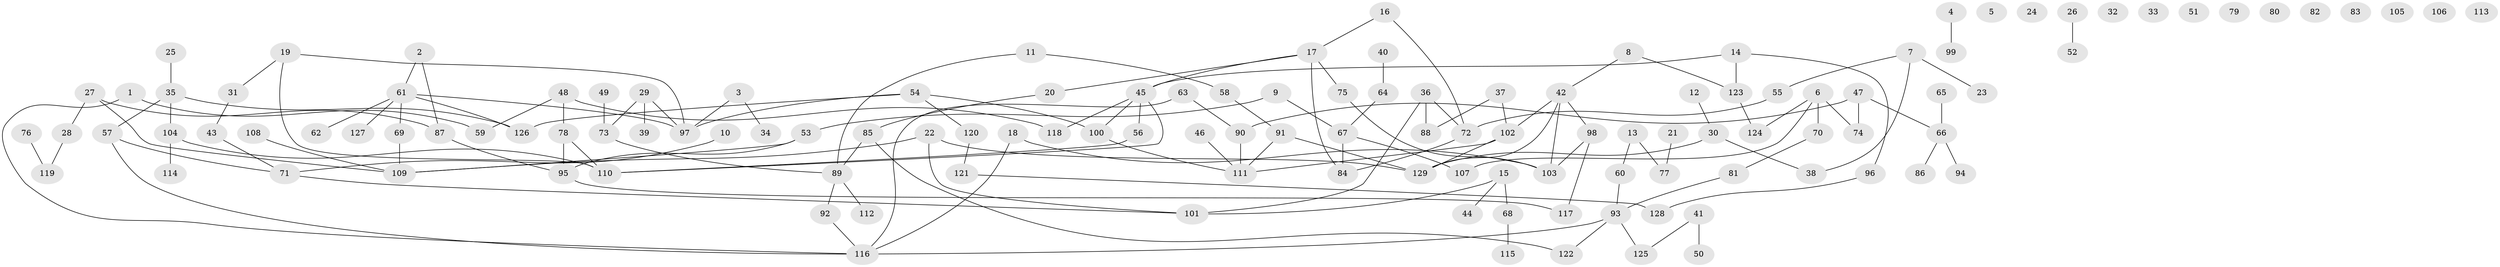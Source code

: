 // Generated by graph-tools (version 1.1) at 2025/00/03/09/25 03:00:49]
// undirected, 129 vertices, 147 edges
graph export_dot {
graph [start="1"]
  node [color=gray90,style=filled];
  1;
  2;
  3;
  4;
  5;
  6;
  7;
  8;
  9;
  10;
  11;
  12;
  13;
  14;
  15;
  16;
  17;
  18;
  19;
  20;
  21;
  22;
  23;
  24;
  25;
  26;
  27;
  28;
  29;
  30;
  31;
  32;
  33;
  34;
  35;
  36;
  37;
  38;
  39;
  40;
  41;
  42;
  43;
  44;
  45;
  46;
  47;
  48;
  49;
  50;
  51;
  52;
  53;
  54;
  55;
  56;
  57;
  58;
  59;
  60;
  61;
  62;
  63;
  64;
  65;
  66;
  67;
  68;
  69;
  70;
  71;
  72;
  73;
  74;
  75;
  76;
  77;
  78;
  79;
  80;
  81;
  82;
  83;
  84;
  85;
  86;
  87;
  88;
  89;
  90;
  91;
  92;
  93;
  94;
  95;
  96;
  97;
  98;
  99;
  100;
  101;
  102;
  103;
  104;
  105;
  106;
  107;
  108;
  109;
  110;
  111;
  112;
  113;
  114;
  115;
  116;
  117;
  118;
  119;
  120;
  121;
  122;
  123;
  124;
  125;
  126;
  127;
  128;
  129;
  1 -- 59;
  1 -- 116;
  2 -- 61;
  2 -- 87;
  3 -- 34;
  3 -- 97;
  4 -- 99;
  6 -- 70;
  6 -- 74;
  6 -- 107;
  6 -- 124;
  7 -- 23;
  7 -- 38;
  7 -- 55;
  8 -- 42;
  8 -- 123;
  9 -- 53;
  9 -- 67;
  10 -- 71;
  11 -- 58;
  11 -- 89;
  12 -- 30;
  13 -- 60;
  13 -- 77;
  14 -- 45;
  14 -- 96;
  14 -- 123;
  15 -- 44;
  15 -- 68;
  15 -- 101;
  16 -- 17;
  16 -- 72;
  17 -- 20;
  17 -- 45;
  17 -- 75;
  17 -- 84;
  18 -- 103;
  18 -- 116;
  19 -- 31;
  19 -- 97;
  19 -- 110;
  20 -- 85;
  21 -- 77;
  22 -- 101;
  22 -- 109;
  22 -- 129;
  25 -- 35;
  26 -- 52;
  27 -- 28;
  27 -- 87;
  27 -- 109;
  28 -- 119;
  29 -- 39;
  29 -- 73;
  29 -- 97;
  30 -- 38;
  30 -- 129;
  31 -- 43;
  35 -- 57;
  35 -- 104;
  35 -- 126;
  36 -- 72;
  36 -- 88;
  36 -- 101;
  37 -- 88;
  37 -- 102;
  40 -- 64;
  41 -- 50;
  41 -- 125;
  42 -- 98;
  42 -- 102;
  42 -- 103;
  42 -- 129;
  43 -- 71;
  45 -- 56;
  45 -- 100;
  45 -- 110;
  45 -- 118;
  46 -- 111;
  47 -- 66;
  47 -- 74;
  47 -- 90;
  48 -- 59;
  48 -- 78;
  48 -- 118;
  49 -- 73;
  53 -- 95;
  53 -- 109;
  54 -- 97;
  54 -- 100;
  54 -- 120;
  54 -- 126;
  55 -- 72;
  56 -- 110;
  57 -- 71;
  57 -- 116;
  58 -- 91;
  60 -- 93;
  61 -- 62;
  61 -- 69;
  61 -- 97;
  61 -- 126;
  61 -- 127;
  63 -- 90;
  63 -- 116;
  64 -- 67;
  65 -- 66;
  66 -- 86;
  66 -- 94;
  67 -- 84;
  67 -- 107;
  68 -- 115;
  69 -- 109;
  70 -- 81;
  71 -- 101;
  72 -- 84;
  73 -- 89;
  75 -- 103;
  76 -- 119;
  78 -- 95;
  78 -- 110;
  81 -- 93;
  85 -- 89;
  85 -- 122;
  87 -- 95;
  89 -- 92;
  89 -- 112;
  90 -- 111;
  91 -- 111;
  91 -- 129;
  92 -- 116;
  93 -- 116;
  93 -- 122;
  93 -- 125;
  95 -- 117;
  96 -- 128;
  98 -- 103;
  98 -- 117;
  100 -- 111;
  102 -- 111;
  102 -- 129;
  104 -- 110;
  104 -- 114;
  108 -- 109;
  120 -- 121;
  121 -- 128;
  123 -- 124;
}
